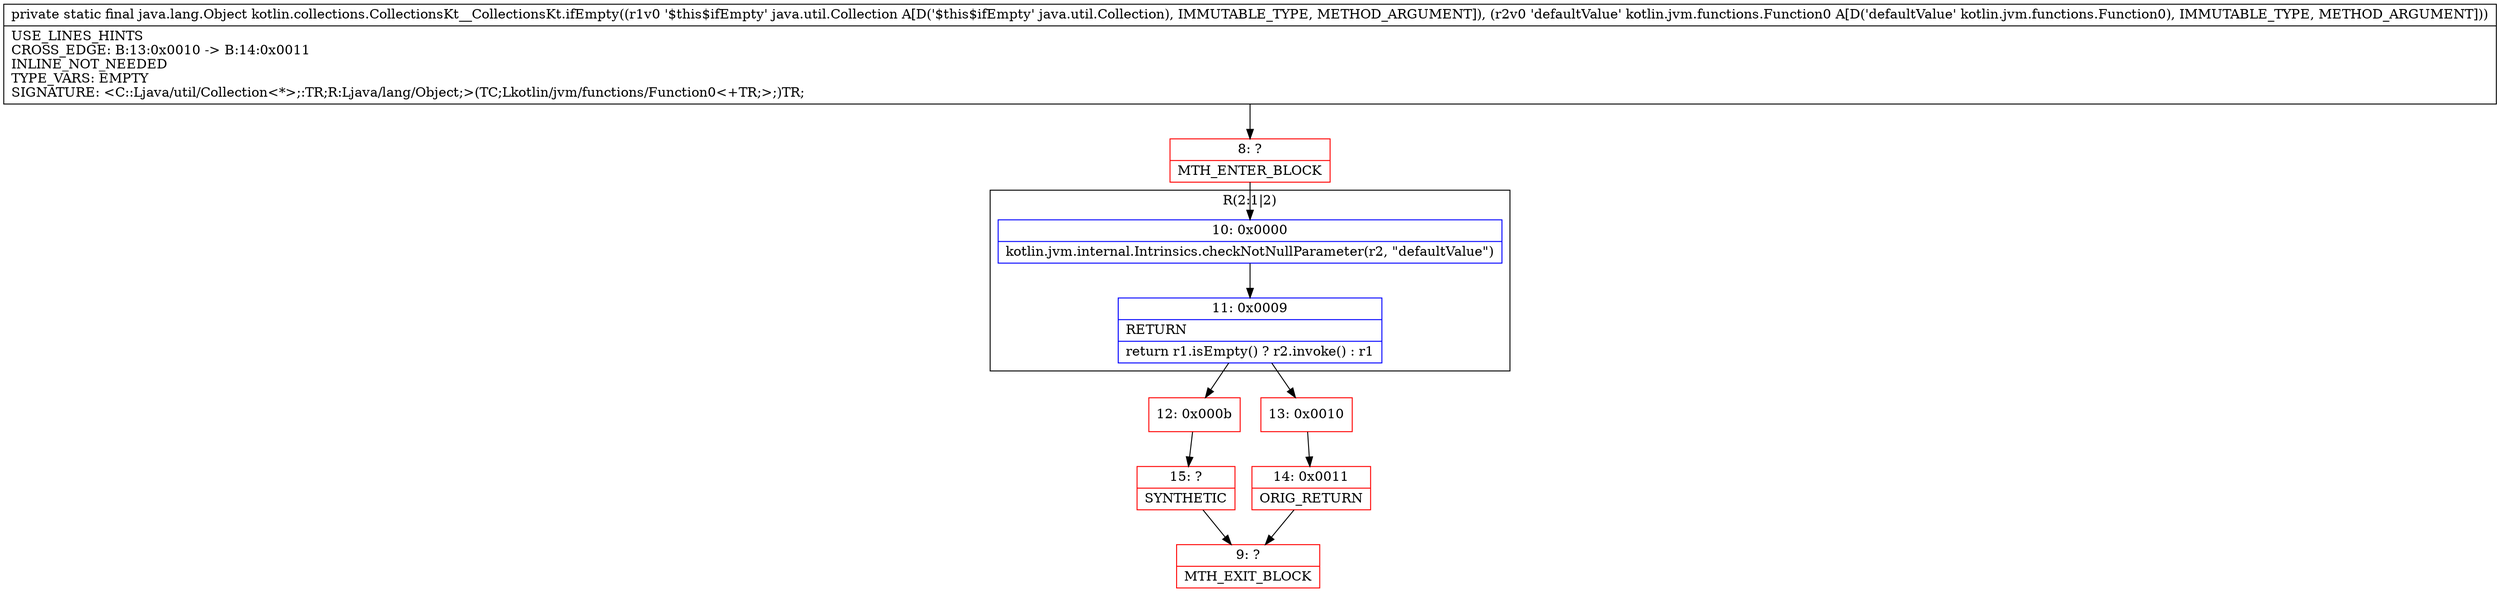 digraph "CFG forkotlin.collections.CollectionsKt__CollectionsKt.ifEmpty(Ljava\/util\/Collection;Lkotlin\/jvm\/functions\/Function0;)Ljava\/lang\/Object;" {
subgraph cluster_Region_176708674 {
label = "R(2:1|2)";
node [shape=record,color=blue];
Node_10 [shape=record,label="{10\:\ 0x0000|kotlin.jvm.internal.Intrinsics.checkNotNullParameter(r2, \"defaultValue\")\l}"];
Node_11 [shape=record,label="{11\:\ 0x0009|RETURN\l|return r1.isEmpty() ? r2.invoke() : r1\l}"];
}
Node_8 [shape=record,color=red,label="{8\:\ ?|MTH_ENTER_BLOCK\l}"];
Node_12 [shape=record,color=red,label="{12\:\ 0x000b}"];
Node_15 [shape=record,color=red,label="{15\:\ ?|SYNTHETIC\l}"];
Node_9 [shape=record,color=red,label="{9\:\ ?|MTH_EXIT_BLOCK\l}"];
Node_13 [shape=record,color=red,label="{13\:\ 0x0010}"];
Node_14 [shape=record,color=red,label="{14\:\ 0x0011|ORIG_RETURN\l}"];
MethodNode[shape=record,label="{private static final java.lang.Object kotlin.collections.CollectionsKt__CollectionsKt.ifEmpty((r1v0 '$this$ifEmpty' java.util.Collection A[D('$this$ifEmpty' java.util.Collection), IMMUTABLE_TYPE, METHOD_ARGUMENT]), (r2v0 'defaultValue' kotlin.jvm.functions.Function0 A[D('defaultValue' kotlin.jvm.functions.Function0), IMMUTABLE_TYPE, METHOD_ARGUMENT]))  | USE_LINES_HINTS\lCROSS_EDGE: B:13:0x0010 \-\> B:14:0x0011\lINLINE_NOT_NEEDED\lTYPE_VARS: EMPTY\lSIGNATURE: \<C::Ljava\/util\/Collection\<*\>;:TR;R:Ljava\/lang\/Object;\>(TC;Lkotlin\/jvm\/functions\/Function0\<+TR;\>;)TR;\l}"];
MethodNode -> Node_8;Node_10 -> Node_11;
Node_11 -> Node_12;
Node_11 -> Node_13;
Node_8 -> Node_10;
Node_12 -> Node_15;
Node_15 -> Node_9;
Node_13 -> Node_14;
Node_14 -> Node_9;
}

